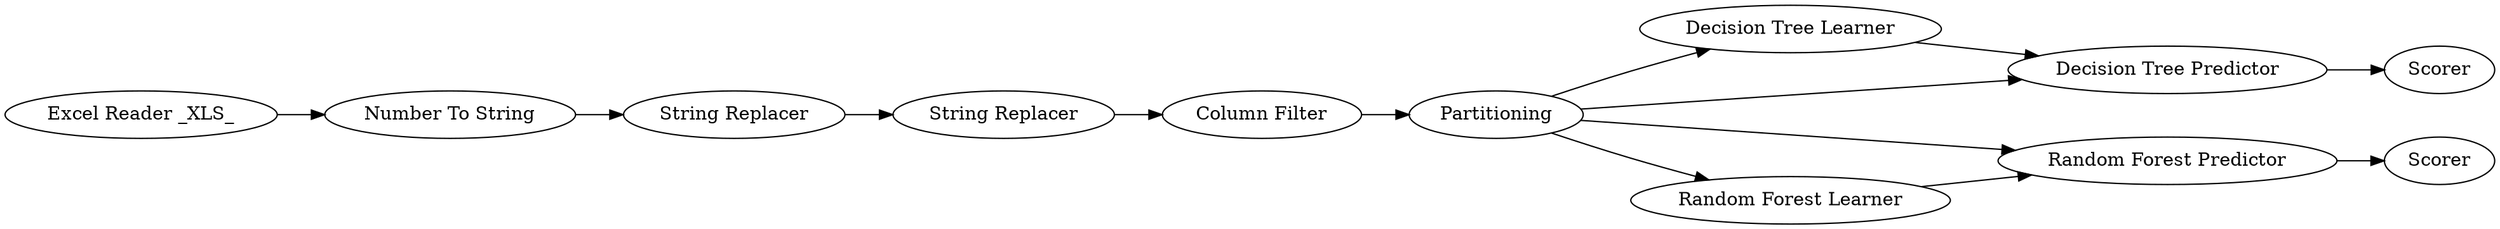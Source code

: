 digraph {
	1 [label="Excel Reader _XLS_"]
	2 [label="Number To String"]
	3 [label="String Replacer"]
	4 [label="String Replacer"]
	5 [label="Column Filter"]
	6 [label=Partitioning]
	7 [label="Decision Tree Learner"]
	8 [label="Decision Tree Predictor"]
	9 [label="Random Forest Predictor"]
	10 [label="Random Forest Learner"]
	11 [label=Scorer]
	12 [label=Scorer]
	1 -> 2
	2 -> 3
	3 -> 4
	4 -> 5
	5 -> 6
	6 -> 7
	6 -> 10
	6 -> 8
	6 -> 9
	7 -> 8
	8 -> 11
	9 -> 12
	10 -> 9
	rankdir=LR
}
